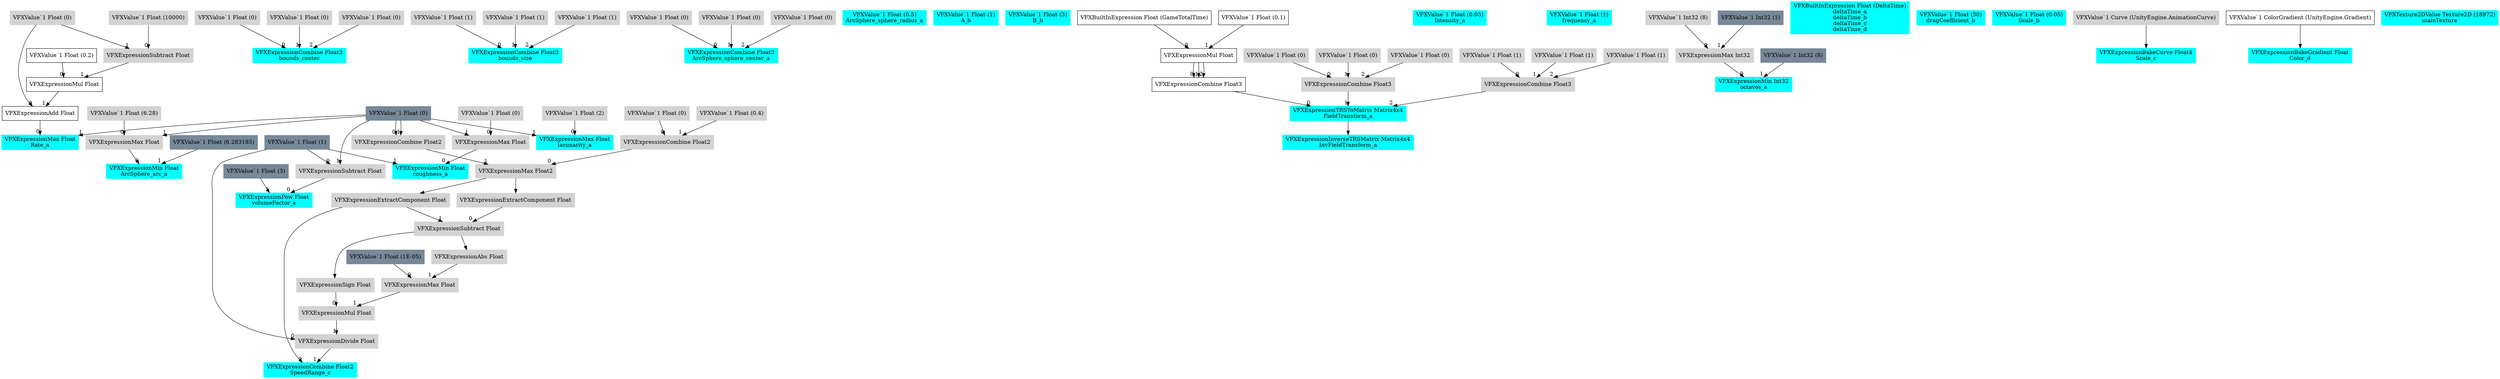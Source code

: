 digraph G {
node0 [shape="box" color="cyan" style="filled" label="VFXExpressionMax Float
Rate_a"]
node1 [shape="box" label="VFXExpressionAdd Float"]
node2 [shape="box" color="lightgray" style="filled" label="VFXValue`1 Float (0)"]
node3 [shape="box" label="VFXExpressionMul Float"]
node4 [shape="box" label="VFXValue`1 Float (0.2)"]
node5 [shape="box" color="lightgray" style="filled" label="VFXExpressionSubtract Float"]
node6 [shape="box" color="lightgray" style="filled" label="VFXValue`1 Float (10000)"]
node7 [shape="box" color="lightslategray" style="filled" label="VFXValue`1 Float (0)"]
node8 [shape="box" color="cyan" style="filled" label="VFXExpressionCombine Float3
bounds_center"]
node9 [shape="box" color="lightgray" style="filled" label="VFXValue`1 Float (0)"]
node10 [shape="box" color="lightgray" style="filled" label="VFXValue`1 Float (0)"]
node11 [shape="box" color="lightgray" style="filled" label="VFXValue`1 Float (0)"]
node12 [shape="box" color="cyan" style="filled" label="VFXExpressionCombine Float3
bounds_size"]
node13 [shape="box" color="lightgray" style="filled" label="VFXValue`1 Float (1)"]
node14 [shape="box" color="lightgray" style="filled" label="VFXValue`1 Float (1)"]
node15 [shape="box" color="lightgray" style="filled" label="VFXValue`1 Float (1)"]
node16 [shape="box" color="cyan" style="filled" label="VFXExpressionCombine Float3
ArcSphere_sphere_center_a"]
node17 [shape="box" color="lightgray" style="filled" label="VFXValue`1 Float (0)"]
node18 [shape="box" color="lightgray" style="filled" label="VFXValue`1 Float (0)"]
node19 [shape="box" color="lightgray" style="filled" label="VFXValue`1 Float (0)"]
node20 [shape="box" color="cyan" style="filled" label="VFXValue`1 Float (0.5)
ArcSphere_sphere_radius_a"]
node21 [shape="box" color="cyan" style="filled" label="VFXExpressionMin Float
ArcSphere_arc_a"]
node22 [shape="box" color="lightgray" style="filled" label="VFXExpressionMax Float"]
node23 [shape="box" color="lightgray" style="filled" label="VFXValue`1 Float (6.28)"]
node24 [shape="box" color="lightslategray" style="filled" label="VFXValue`1 Float (6.283185)"]
node25 [shape="box" color="cyan" style="filled" label="VFXExpressionPow Float
volumeFactor_a"]
node26 [shape="box" color="lightgray" style="filled" label="VFXExpressionSubtract Float"]
node27 [shape="box" color="lightslategray" style="filled" label="VFXValue`1 Float (1)"]
node28 [shape="box" color="lightslategray" style="filled" label="VFXValue`1 Float (3)"]
node29 [shape="box" color="cyan" style="filled" label="VFXValue`1 Float (1)
A_b"]
node30 [shape="box" color="cyan" style="filled" label="VFXValue`1 Float (3)
B_b"]
node31 [shape="box" color="cyan" style="filled" label="VFXExpressionInverseTRSMatrix Matrix4x4
InvFieldTransform_a"]
node32 [shape="box" color="cyan" style="filled" label="VFXExpressionTRSToMatrix Matrix4x4
FieldTransform_a"]
node33 [shape="box" label="VFXExpressionCombine Float3"]
node34 [shape="box" label="VFXExpressionMul Float"]
node35 [shape="box" label="VFXBuiltInExpression Float (GameTotalTime)"]
node36 [shape="box" label="VFXValue`1 Float (0.1)"]
node37 [shape="box" color="lightgray" style="filled" label="VFXExpressionCombine Float3"]
node38 [shape="box" color="lightgray" style="filled" label="VFXValue`1 Float (0)"]
node39 [shape="box" color="lightgray" style="filled" label="VFXValue`1 Float (0)"]
node40 [shape="box" color="lightgray" style="filled" label="VFXValue`1 Float (0)"]
node41 [shape="box" color="lightgray" style="filled" label="VFXExpressionCombine Float3"]
node42 [shape="box" color="lightgray" style="filled" label="VFXValue`1 Float (1)"]
node43 [shape="box" color="lightgray" style="filled" label="VFXValue`1 Float (1)"]
node44 [shape="box" color="lightgray" style="filled" label="VFXValue`1 Float (1)"]
node45 [shape="box" color="cyan" style="filled" label="VFXValue`1 Float (0.05)
Intensity_a"]
node46 [shape="box" color="cyan" style="filled" label="VFXValue`1 Float (1)
frequency_a"]
node47 [shape="box" color="cyan" style="filled" label="VFXExpressionMin Int32
octaves_a"]
node48 [shape="box" color="lightgray" style="filled" label="VFXExpressionMax Int32"]
node49 [shape="box" color="lightgray" style="filled" label="VFXValue`1 Int32 (8)"]
node50 [shape="box" color="lightslategray" style="filled" label="VFXValue`1 Int32 (1)"]
node51 [shape="box" color="lightslategray" style="filled" label="VFXValue`1 Int32 (8)"]
node52 [shape="box" color="cyan" style="filled" label="VFXExpressionMin Float
roughness_a"]
node53 [shape="box" color="lightgray" style="filled" label="VFXExpressionMax Float"]
node54 [shape="box" color="lightgray" style="filled" label="VFXValue`1 Float (0)"]
node55 [shape="box" color="cyan" style="filled" label="VFXExpressionMax Float
lacunarity_a"]
node56 [shape="box" color="lightgray" style="filled" label="VFXValue`1 Float (2)"]
node57 [shape="box" color="cyan" style="filled" label="VFXBuiltInExpression Float (DeltaTime)
deltaTime_a
deltaTime_b
deltaTime_c
deltaTime_d"]
node58 [shape="box" color="cyan" style="filled" label="VFXValue`1 Float (30)
dragCoefficient_b"]
node59 [shape="box" color="cyan" style="filled" label="VFXValue`1 Float (0.05)
Scale_b"]
node60 [shape="box" color="cyan" style="filled" label="VFXExpressionBakeCurve Float4
Scale_c"]
node61 [shape="box" color="lightgray" style="filled" label="VFXValue`1 Curve (UnityEngine.AnimationCurve)"]
node62 [shape="box" color="cyan" style="filled" label="VFXExpressionCombine Float2
SpeedRange_c"]
node63 [shape="box" color="lightgray" style="filled" label="VFXExpressionExtractComponent Float"]
node64 [shape="box" color="lightgray" style="filled" label="VFXExpressionMax Float2"]
node65 [shape="box" color="lightgray" style="filled" label="VFXExpressionCombine Float2"]
node66 [shape="box" color="lightgray" style="filled" label="VFXValue`1 Float (0)"]
node67 [shape="box" color="lightgray" style="filled" label="VFXValue`1 Float (0.4)"]
node68 [shape="box" color="lightgray" style="filled" label="VFXExpressionCombine Float2"]
node69 [shape="box" color="lightgray" style="filled" label="VFXExpressionDivide Float"]
node70 [shape="box" color="lightgray" style="filled" label="VFXExpressionMul Float"]
node71 [shape="box" color="lightgray" style="filled" label="VFXExpressionSign Float"]
node72 [shape="box" color="lightgray" style="filled" label="VFXExpressionSubtract Float"]
node73 [shape="box" color="lightgray" style="filled" label="VFXExpressionExtractComponent Float"]
node74 [shape="box" color="lightgray" style="filled" label="VFXExpressionMax Float"]
node75 [shape="box" color="lightslategray" style="filled" label="VFXValue`1 Float (1E-05)"]
node76 [shape="box" color="lightgray" style="filled" label="VFXExpressionAbs Float"]
node77 [shape="box" color="cyan" style="filled" label="VFXExpressionBakeGradient Float
Color_d"]
node78 [shape="box" label="VFXValue`1 ColorGradient (UnityEngine.Gradient)"]
node79 [shape="box" color="cyan" style="filled" label="VFXTexture2DValue Texture2D (18972)
mainTexture"]
node1 -> node0 [headlabel="0"]
node7 -> node0 [headlabel="1"]
node2 -> node1 [headlabel="0"]
node3 -> node1 [headlabel="1"]
node4 -> node3 [headlabel="0"]
node5 -> node3 [headlabel="1"]
node6 -> node5 [headlabel="0"]
node2 -> node5 [headlabel="1"]
node9 -> node8 [headlabel="0"]
node10 -> node8 [headlabel="1"]
node11 -> node8 [headlabel="2"]
node13 -> node12 [headlabel="0"]
node14 -> node12 [headlabel="1"]
node15 -> node12 [headlabel="2"]
node17 -> node16 [headlabel="0"]
node18 -> node16 [headlabel="1"]
node19 -> node16 [headlabel="2"]
node22 -> node21 [headlabel="0"]
node24 -> node21 [headlabel="1"]
node23 -> node22 [headlabel="0"]
node7 -> node22 [headlabel="1"]
node26 -> node25 [headlabel="0"]
node28 -> node25 [headlabel="1"]
node27 -> node26 [headlabel="0"]
node7 -> node26 [headlabel="1"]
node32 -> node31 
node33 -> node32 [headlabel="0"]
node37 -> node32 [headlabel="1"]
node41 -> node32 [headlabel="2"]
node34 -> node33 [headlabel="0"]
node34 -> node33 [headlabel="1"]
node34 -> node33 [headlabel="2"]
node35 -> node34 [headlabel="0"]
node36 -> node34 [headlabel="1"]
node38 -> node37 [headlabel="0"]
node39 -> node37 [headlabel="1"]
node40 -> node37 [headlabel="2"]
node42 -> node41 [headlabel="0"]
node43 -> node41 [headlabel="1"]
node44 -> node41 [headlabel="2"]
node48 -> node47 [headlabel="0"]
node51 -> node47 [headlabel="1"]
node49 -> node48 [headlabel="0"]
node50 -> node48 [headlabel="1"]
node53 -> node52 [headlabel="0"]
node27 -> node52 [headlabel="1"]
node54 -> node53 [headlabel="0"]
node7 -> node53 [headlabel="1"]
node56 -> node55 [headlabel="0"]
node7 -> node55 [headlabel="1"]
node61 -> node60 
node63 -> node62 [headlabel="0"]
node69 -> node62 [headlabel="1"]
node64 -> node63 
node65 -> node64 [headlabel="0"]
node68 -> node64 [headlabel="1"]
node66 -> node65 [headlabel="0"]
node67 -> node65 [headlabel="1"]
node7 -> node68 [headlabel="0"]
node7 -> node68 [headlabel="1"]
node27 -> node69 [headlabel="0"]
node70 -> node69 [headlabel="1"]
node71 -> node70 [headlabel="0"]
node74 -> node70 [headlabel="1"]
node72 -> node71 
node73 -> node72 [headlabel="0"]
node63 -> node72 [headlabel="1"]
node64 -> node73 
node75 -> node74 [headlabel="0"]
node76 -> node74 [headlabel="1"]
node72 -> node76 
node78 -> node77 
}
